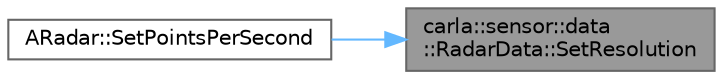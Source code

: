 digraph "carla::sensor::data::RadarData::SetResolution"
{
 // INTERACTIVE_SVG=YES
 // LATEX_PDF_SIZE
  bgcolor="transparent";
  edge [fontname=Helvetica,fontsize=10,labelfontname=Helvetica,labelfontsize=10];
  node [fontname=Helvetica,fontsize=10,shape=box,height=0.2,width=0.4];
  rankdir="RL";
  Node1 [id="Node000001",label="carla::sensor::data\l::RadarData::SetResolution",height=0.2,width=0.4,color="gray40", fillcolor="grey60", style="filled", fontcolor="black",tooltip="Set a new resolution for the RadarData."];
  Node1 -> Node2 [id="edge1_Node000001_Node000002",dir="back",color="steelblue1",style="solid",tooltip=" "];
  Node2 [id="Node000002",label="ARadar::SetPointsPerSecond",height=0.2,width=0.4,color="grey40", fillcolor="white", style="filled",URL="$d9/d27/classARadar.html#a4751bf659688c58b38ba02e64b088587",tooltip=" "];
}
